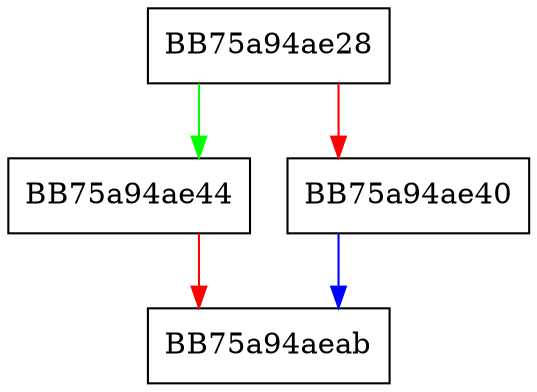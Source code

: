 digraph _list_dll_info_entries {
  node [shape="box"];
  graph [splines=ortho];
  BB75a94ae28 -> BB75a94ae44 [color="green"];
  BB75a94ae28 -> BB75a94ae40 [color="red"];
  BB75a94ae40 -> BB75a94aeab [color="blue"];
  BB75a94ae44 -> BB75a94aeab [color="red"];
}